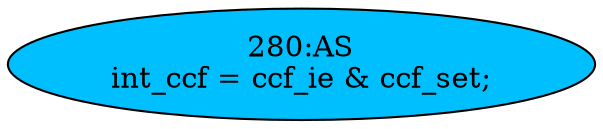 strict digraph "" {
	node [label="\N"];
	"280:AS"	 [ast="<pyverilog.vparser.ast.Assign object at 0x7f79abcb3610>",
		def_var="['int_ccf']",
		fillcolor=deepskyblue,
		label="280:AS
int_ccf = ccf_ie & ccf_set;",
		statements="[]",
		style=filled,
		typ=Assign,
		use_var="['ccf_ie', 'ccf_set']"];
}
